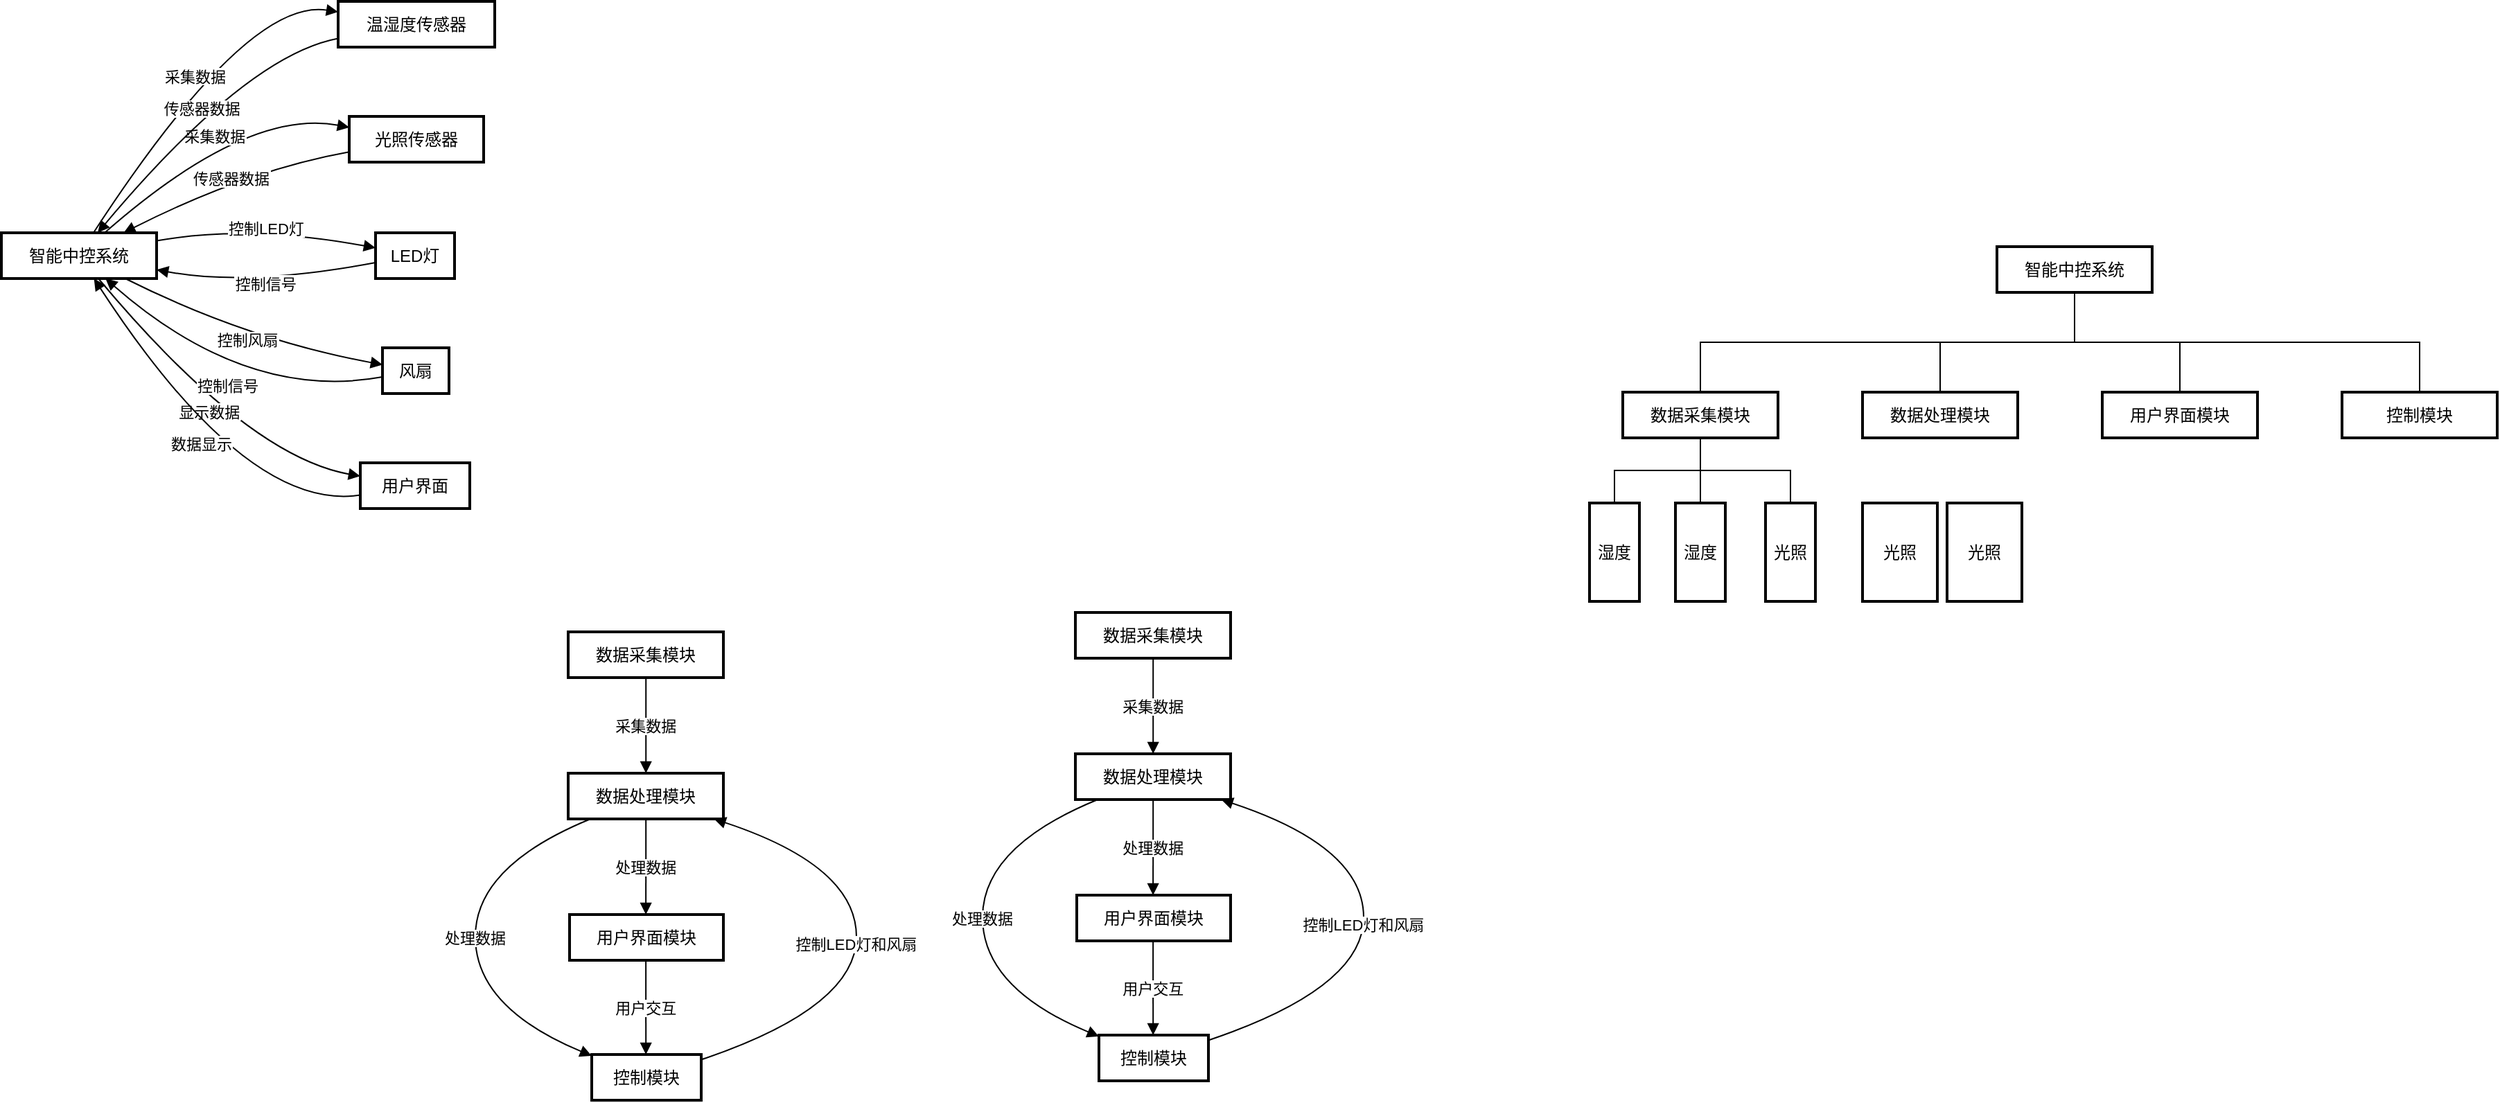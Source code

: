 <mxfile version="21.2.9" type="github">
  <diagram name="第 1 页" id="sPoewAN0UP_DKyfQgz5s">
    <mxGraphModel dx="875" dy="451" grid="0" gridSize="10" guides="1" tooltips="1" connect="1" arrows="1" fold="1" page="1" pageScale="1" pageWidth="413" pageHeight="291" math="0" shadow="0">
      <root>
        <mxCell id="0" />
        <mxCell id="1" parent="0" />
        <mxCell id="B56POfw25FeHeTBuyLM_-1" value="智能中控系统" style="whiteSpace=wrap;strokeWidth=2;" vertex="1" parent="1">
          <mxGeometry x="20" y="190" width="112" height="33" as="geometry" />
        </mxCell>
        <mxCell id="B56POfw25FeHeTBuyLM_-2" value="温湿度传感器" style="whiteSpace=wrap;strokeWidth=2;" vertex="1" parent="1">
          <mxGeometry x="263" y="23" width="113" height="33" as="geometry" />
        </mxCell>
        <mxCell id="B56POfw25FeHeTBuyLM_-3" value="光照传感器" style="whiteSpace=wrap;strokeWidth=2;" vertex="1" parent="1">
          <mxGeometry x="271" y="106" width="97" height="33" as="geometry" />
        </mxCell>
        <mxCell id="B56POfw25FeHeTBuyLM_-4" value="LED灯" style="whiteSpace=wrap;strokeWidth=2;" vertex="1" parent="1">
          <mxGeometry x="290" y="190" width="57" height="33" as="geometry" />
        </mxCell>
        <mxCell id="B56POfw25FeHeTBuyLM_-5" value="风扇" style="whiteSpace=wrap;strokeWidth=2;" vertex="1" parent="1">
          <mxGeometry x="295" y="273" width="48" height="33" as="geometry" />
        </mxCell>
        <mxCell id="B56POfw25FeHeTBuyLM_-6" value="用户界面" style="whiteSpace=wrap;strokeWidth=2;" vertex="1" parent="1">
          <mxGeometry x="279" y="356" width="79" height="33" as="geometry" />
        </mxCell>
        <mxCell id="B56POfw25FeHeTBuyLM_-7" value="采集数据" style="curved=1;startArrow=none;endArrow=block;exitX=0.596;exitY=-0.015;entryX=-0.004;entryY=0.228;rounded=0;" edge="1" parent="1" source="B56POfw25FeHeTBuyLM_-1" target="B56POfw25FeHeTBuyLM_-2">
          <mxGeometry relative="1" as="geometry">
            <Array as="points">
              <mxPoint x="197" y="20" />
            </Array>
          </mxGeometry>
        </mxCell>
        <mxCell id="B56POfw25FeHeTBuyLM_-8" value="采集数据" style="curved=1;startArrow=none;endArrow=block;exitX=0.67;exitY=-0.015;entryX=-0.004;entryY=0.238;rounded=0;" edge="1" parent="1" source="B56POfw25FeHeTBuyLM_-1" target="B56POfw25FeHeTBuyLM_-3">
          <mxGeometry relative="1" as="geometry">
            <Array as="points">
              <mxPoint x="197" y="100" />
            </Array>
          </mxGeometry>
        </mxCell>
        <mxCell id="B56POfw25FeHeTBuyLM_-9" value="控制LED灯" style="curved=1;startArrow=none;endArrow=block;exitX=0.998;exitY=0.177;entryX=0.003;entryY=0.33;rounded=0;" edge="1" parent="1" source="B56POfw25FeHeTBuyLM_-1" target="B56POfw25FeHeTBuyLM_-4">
          <mxGeometry relative="1" as="geometry">
            <Array as="points">
              <mxPoint x="197" y="184" />
            </Array>
          </mxGeometry>
        </mxCell>
        <mxCell id="B56POfw25FeHeTBuyLM_-10" value="控制风扇" style="curved=1;startArrow=none;endArrow=block;exitX=0.796;exitY=0.997;entryX=1.192e-7;entryY=0.369;rounded=0;" edge="1" parent="1" source="B56POfw25FeHeTBuyLM_-1" target="B56POfw25FeHeTBuyLM_-5">
          <mxGeometry relative="1" as="geometry">
            <Array as="points">
              <mxPoint x="197" y="267" />
            </Array>
          </mxGeometry>
        </mxCell>
        <mxCell id="B56POfw25FeHeTBuyLM_-11" value="显示数据" style="curved=1;startArrow=none;endArrow=block;exitX=0.624;exitY=0.997;entryX=0.005;entryY=0.294;rounded=0;" edge="1" parent="1" source="B56POfw25FeHeTBuyLM_-1" target="B56POfw25FeHeTBuyLM_-6">
          <mxGeometry relative="1" as="geometry">
            <Array as="points">
              <mxPoint x="197" y="351" />
            </Array>
          </mxGeometry>
        </mxCell>
        <mxCell id="B56POfw25FeHeTBuyLM_-12" value="传感器数据" style="curved=1;startArrow=none;endArrow=block;exitX=-0.004;exitY=0.812;entryX=0.624;entryY=-0.015;rounded=0;" edge="1" parent="1" source="B56POfw25FeHeTBuyLM_-2" target="B56POfw25FeHeTBuyLM_-1">
          <mxGeometry relative="1" as="geometry">
            <Array as="points">
              <mxPoint x="197" y="62" />
            </Array>
          </mxGeometry>
        </mxCell>
        <mxCell id="B56POfw25FeHeTBuyLM_-13" value="传感器数据" style="curved=1;startArrow=none;endArrow=block;exitX=-0.004;exitY=0.78;entryX=0.796;entryY=-0.015;rounded=0;" edge="1" parent="1" source="B56POfw25FeHeTBuyLM_-3" target="B56POfw25FeHeTBuyLM_-1">
          <mxGeometry relative="1" as="geometry">
            <Array as="points">
              <mxPoint x="197" y="145" />
            </Array>
          </mxGeometry>
        </mxCell>
        <mxCell id="B56POfw25FeHeTBuyLM_-14" value="数据显示" style="curved=1;startArrow=none;endArrow=block;exitX=0.005;exitY=0.704;entryX=0.596;entryY=0.997;rounded=0;" edge="1" parent="1" source="B56POfw25FeHeTBuyLM_-6" target="B56POfw25FeHeTBuyLM_-1">
          <mxGeometry relative="1" as="geometry">
            <Array as="points">
              <mxPoint x="197" y="392" />
            </Array>
          </mxGeometry>
        </mxCell>
        <mxCell id="B56POfw25FeHeTBuyLM_-15" value="控制信号" style="curved=1;startArrow=none;endArrow=block;exitX=0.003;exitY=0.652;entryX=0.998;entryY=0.805;rounded=0;" edge="1" parent="1" source="B56POfw25FeHeTBuyLM_-4" target="B56POfw25FeHeTBuyLM_-1">
          <mxGeometry relative="1" as="geometry">
            <Array as="points">
              <mxPoint x="197" y="229" />
            </Array>
          </mxGeometry>
        </mxCell>
        <mxCell id="B56POfw25FeHeTBuyLM_-16" value="控制信号" style="curved=1;startArrow=none;endArrow=block;exitX=1.192e-7;exitY=0.637;entryX=0.67;entryY=0.997;rounded=0;" edge="1" parent="1" source="B56POfw25FeHeTBuyLM_-5" target="B56POfw25FeHeTBuyLM_-1">
          <mxGeometry relative="1" as="geometry">
            <Array as="points">
              <mxPoint x="197" y="312" />
            </Array>
          </mxGeometry>
        </mxCell>
        <mxCell id="B56POfw25FeHeTBuyLM_-41" style="edgeStyle=orthogonalEdgeStyle;rounded=0;orthogonalLoop=1;jettySize=auto;html=1;endArrow=none;endFill=0;" edge="1" parent="1" source="B56POfw25FeHeTBuyLM_-17" target="B56POfw25FeHeTBuyLM_-37">
          <mxGeometry relative="1" as="geometry">
            <Array as="points">
              <mxPoint x="1516" y="269" />
              <mxPoint x="1246" y="269" />
            </Array>
          </mxGeometry>
        </mxCell>
        <mxCell id="B56POfw25FeHeTBuyLM_-42" style="edgeStyle=orthogonalEdgeStyle;rounded=0;orthogonalLoop=1;jettySize=auto;html=1;endArrow=none;endFill=0;" edge="1" parent="1" source="B56POfw25FeHeTBuyLM_-17" target="B56POfw25FeHeTBuyLM_-38">
          <mxGeometry relative="1" as="geometry" />
        </mxCell>
        <mxCell id="B56POfw25FeHeTBuyLM_-43" style="edgeStyle=orthogonalEdgeStyle;rounded=0;orthogonalLoop=1;jettySize=auto;html=1;endArrow=none;endFill=0;" edge="1" parent="1" source="B56POfw25FeHeTBuyLM_-17" target="B56POfw25FeHeTBuyLM_-39">
          <mxGeometry relative="1" as="geometry" />
        </mxCell>
        <mxCell id="B56POfw25FeHeTBuyLM_-44" style="edgeStyle=orthogonalEdgeStyle;rounded=0;orthogonalLoop=1;jettySize=auto;html=1;endArrow=none;endFill=0;" edge="1" parent="1" source="B56POfw25FeHeTBuyLM_-17" target="B56POfw25FeHeTBuyLM_-40">
          <mxGeometry relative="1" as="geometry">
            <Array as="points">
              <mxPoint x="1516" y="269" />
              <mxPoint x="1765" y="269" />
            </Array>
          </mxGeometry>
        </mxCell>
        <mxCell id="B56POfw25FeHeTBuyLM_-17" value="智能中控系统" style="whiteSpace=wrap;strokeWidth=2;" vertex="1" parent="1">
          <mxGeometry x="1460" y="200" width="112" height="33" as="geometry" />
        </mxCell>
        <mxCell id="B56POfw25FeHeTBuyLM_-19" value="数据采集模块" style="whiteSpace=wrap;strokeWidth=2;" vertex="1" parent="1">
          <mxGeometry x="429" y="478" width="112" height="33" as="geometry" />
        </mxCell>
        <mxCell id="B56POfw25FeHeTBuyLM_-20" value="数据处理模块" style="whiteSpace=wrap;strokeWidth=2;" vertex="1" parent="1">
          <mxGeometry x="429" y="580" width="112" height="33" as="geometry" />
        </mxCell>
        <mxCell id="B56POfw25FeHeTBuyLM_-21" value="用户界面模块" style="whiteSpace=wrap;strokeWidth=2;" vertex="1" parent="1">
          <mxGeometry x="430" y="682" width="111" height="33" as="geometry" />
        </mxCell>
        <mxCell id="B56POfw25FeHeTBuyLM_-22" value="控制模块" style="whiteSpace=wrap;strokeWidth=2;" vertex="1" parent="1">
          <mxGeometry x="446" y="783" width="79" height="33" as="geometry" />
        </mxCell>
        <mxCell id="B56POfw25FeHeTBuyLM_-23" value="采集数据" style="curved=1;startArrow=none;endArrow=block;exitX=0.501;exitY=1.012;entryX=0.501;entryY=-0.006;rounded=0;" edge="1" parent="1" source="B56POfw25FeHeTBuyLM_-19" target="B56POfw25FeHeTBuyLM_-20">
          <mxGeometry relative="1" as="geometry">
            <Array as="points" />
          </mxGeometry>
        </mxCell>
        <mxCell id="B56POfw25FeHeTBuyLM_-24" value="处理数据" style="curved=1;startArrow=none;endArrow=block;exitX=0.501;exitY=1.006;entryX=0.496;entryY=-0.012;rounded=0;" edge="1" parent="1" source="B56POfw25FeHeTBuyLM_-20" target="B56POfw25FeHeTBuyLM_-21">
          <mxGeometry relative="1" as="geometry">
            <Array as="points" />
          </mxGeometry>
        </mxCell>
        <mxCell id="B56POfw25FeHeTBuyLM_-25" value="处理数据" style="curved=1;startArrow=none;endArrow=block;exitX=0.14;exitY=1.006;entryX=-0.005;entryY=0.024;rounded=0;" edge="1" parent="1" source="B56POfw25FeHeTBuyLM_-20" target="B56POfw25FeHeTBuyLM_-22">
          <mxGeometry relative="1" as="geometry">
            <Array as="points">
              <mxPoint x="362" y="647" />
              <mxPoint x="362" y="749" />
            </Array>
          </mxGeometry>
        </mxCell>
        <mxCell id="B56POfw25FeHeTBuyLM_-26" value="用户交互" style="curved=1;startArrow=none;endArrow=block;exitX=0.496;exitY=1.0;entryX=0.495;entryY=0.012;rounded=0;" edge="1" parent="1" source="B56POfw25FeHeTBuyLM_-21" target="B56POfw25FeHeTBuyLM_-22">
          <mxGeometry relative="1" as="geometry">
            <Array as="points" />
          </mxGeometry>
        </mxCell>
        <mxCell id="B56POfw25FeHeTBuyLM_-27" value="控制LED灯和风扇" style="curved=1;startArrow=none;endArrow=block;exitX=0.995;exitY=0.117;entryX=0.945;entryY=1.006;rounded=0;" edge="1" parent="1" source="B56POfw25FeHeTBuyLM_-22" target="B56POfw25FeHeTBuyLM_-20">
          <mxGeometry relative="1" as="geometry">
            <Array as="points">
              <mxPoint x="637" y="749" />
              <mxPoint x="637" y="647" />
            </Array>
          </mxGeometry>
        </mxCell>
        <mxCell id="B56POfw25FeHeTBuyLM_-28" value="数据采集模块" style="whiteSpace=wrap;strokeWidth=2;" vertex="1" parent="1">
          <mxGeometry x="795" y="464" width="112" height="33" as="geometry" />
        </mxCell>
        <mxCell id="B56POfw25FeHeTBuyLM_-29" value="数据处理模块" style="whiteSpace=wrap;strokeWidth=2;" vertex="1" parent="1">
          <mxGeometry x="795" y="566" width="112" height="33" as="geometry" />
        </mxCell>
        <mxCell id="B56POfw25FeHeTBuyLM_-30" value="用户界面模块" style="whiteSpace=wrap;strokeWidth=2;" vertex="1" parent="1">
          <mxGeometry x="796" y="668" width="111" height="33" as="geometry" />
        </mxCell>
        <mxCell id="B56POfw25FeHeTBuyLM_-31" value="控制模块" style="whiteSpace=wrap;strokeWidth=2;" vertex="1" parent="1">
          <mxGeometry x="812" y="769" width="79" height="33" as="geometry" />
        </mxCell>
        <mxCell id="B56POfw25FeHeTBuyLM_-32" value="采集数据" style="curved=1;startArrow=none;endArrow=block;exitX=0.501;exitY=1.012;entryX=0.501;entryY=-0.006;rounded=0;" edge="1" parent="1" source="B56POfw25FeHeTBuyLM_-28" target="B56POfw25FeHeTBuyLM_-29">
          <mxGeometry relative="1" as="geometry">
            <Array as="points" />
          </mxGeometry>
        </mxCell>
        <mxCell id="B56POfw25FeHeTBuyLM_-33" value="处理数据" style="curved=1;startArrow=none;endArrow=block;exitX=0.501;exitY=1.006;entryX=0.496;entryY=-0.012;rounded=0;" edge="1" parent="1" source="B56POfw25FeHeTBuyLM_-29" target="B56POfw25FeHeTBuyLM_-30">
          <mxGeometry relative="1" as="geometry">
            <Array as="points" />
          </mxGeometry>
        </mxCell>
        <mxCell id="B56POfw25FeHeTBuyLM_-34" value="处理数据" style="curved=1;startArrow=none;endArrow=block;exitX=0.14;exitY=1.006;entryX=-0.005;entryY=0.024;rounded=0;" edge="1" parent="1" source="B56POfw25FeHeTBuyLM_-29" target="B56POfw25FeHeTBuyLM_-31">
          <mxGeometry relative="1" as="geometry">
            <Array as="points">
              <mxPoint x="728" y="633" />
              <mxPoint x="728" y="735" />
            </Array>
          </mxGeometry>
        </mxCell>
        <mxCell id="B56POfw25FeHeTBuyLM_-35" value="用户交互" style="curved=1;startArrow=none;endArrow=block;exitX=0.496;exitY=1.0;entryX=0.495;entryY=0.012;rounded=0;" edge="1" parent="1" source="B56POfw25FeHeTBuyLM_-30" target="B56POfw25FeHeTBuyLM_-31">
          <mxGeometry relative="1" as="geometry">
            <Array as="points" />
          </mxGeometry>
        </mxCell>
        <mxCell id="B56POfw25FeHeTBuyLM_-36" value="控制LED灯和风扇" style="curved=1;startArrow=none;endArrow=block;exitX=0.995;exitY=0.117;entryX=0.945;entryY=1.006;rounded=0;" edge="1" parent="1" source="B56POfw25FeHeTBuyLM_-31" target="B56POfw25FeHeTBuyLM_-29">
          <mxGeometry relative="1" as="geometry">
            <Array as="points">
              <mxPoint x="1003" y="735" />
              <mxPoint x="1003" y="633" />
            </Array>
          </mxGeometry>
        </mxCell>
        <mxCell id="B56POfw25FeHeTBuyLM_-48" style="edgeStyle=orthogonalEdgeStyle;rounded=0;orthogonalLoop=1;jettySize=auto;html=1;entryX=0.5;entryY=0;entryDx=0;entryDy=0;endArrow=none;endFill=0;" edge="1" parent="1" source="B56POfw25FeHeTBuyLM_-37" target="B56POfw25FeHeTBuyLM_-53">
          <mxGeometry relative="1" as="geometry">
            <mxPoint x="1178" y="385" as="targetPoint" />
          </mxGeometry>
        </mxCell>
        <mxCell id="B56POfw25FeHeTBuyLM_-49" style="edgeStyle=orthogonalEdgeStyle;rounded=0;orthogonalLoop=1;jettySize=auto;html=1;entryX=0.5;entryY=0;entryDx=0;entryDy=0;endArrow=none;endFill=0;" edge="1" parent="1" source="B56POfw25FeHeTBuyLM_-37" target="B56POfw25FeHeTBuyLM_-46">
          <mxGeometry relative="1" as="geometry" />
        </mxCell>
        <mxCell id="B56POfw25FeHeTBuyLM_-50" style="edgeStyle=orthogonalEdgeStyle;rounded=0;orthogonalLoop=1;jettySize=auto;html=1;endArrow=none;endFill=0;entryX=0.5;entryY=0;entryDx=0;entryDy=0;" edge="1" parent="1" source="B56POfw25FeHeTBuyLM_-37" target="B56POfw25FeHeTBuyLM_-54">
          <mxGeometry relative="1" as="geometry">
            <mxPoint x="1312" y="385" as="targetPoint" />
          </mxGeometry>
        </mxCell>
        <mxCell id="B56POfw25FeHeTBuyLM_-37" value="数据采集模块" style="whiteSpace=wrap;strokeWidth=2;" vertex="1" parent="1">
          <mxGeometry x="1190" y="305" width="112" height="33" as="geometry" />
        </mxCell>
        <mxCell id="B56POfw25FeHeTBuyLM_-38" value="数据处理模块" style="whiteSpace=wrap;strokeWidth=2;" vertex="1" parent="1">
          <mxGeometry x="1363" y="305" width="112" height="33" as="geometry" />
        </mxCell>
        <mxCell id="B56POfw25FeHeTBuyLM_-39" value="用户界面模块" style="whiteSpace=wrap;strokeWidth=2;" vertex="1" parent="1">
          <mxGeometry x="1536" y="305" width="112" height="33" as="geometry" />
        </mxCell>
        <mxCell id="B56POfw25FeHeTBuyLM_-40" value="控制模块" style="whiteSpace=wrap;strokeWidth=2;" vertex="1" parent="1">
          <mxGeometry x="1709" y="305" width="112" height="33" as="geometry" />
        </mxCell>
        <mxCell id="B56POfw25FeHeTBuyLM_-46" value="湿度" style="whiteSpace=wrap;strokeWidth=2;" vertex="1" parent="1">
          <mxGeometry x="1228" y="385" width="36" height="71" as="geometry" />
        </mxCell>
        <mxCell id="B56POfw25FeHeTBuyLM_-51" value="光照" style="whiteSpace=wrap;strokeWidth=2;" vertex="1" parent="1">
          <mxGeometry x="1363" y="385" width="54" height="71" as="geometry" />
        </mxCell>
        <mxCell id="B56POfw25FeHeTBuyLM_-52" value="光照" style="whiteSpace=wrap;strokeWidth=2;" vertex="1" parent="1">
          <mxGeometry x="1424" y="385" width="54" height="71" as="geometry" />
        </mxCell>
        <mxCell id="B56POfw25FeHeTBuyLM_-53" value="湿度" style="whiteSpace=wrap;strokeWidth=2;" vertex="1" parent="1">
          <mxGeometry x="1166" y="385" width="36" height="71" as="geometry" />
        </mxCell>
        <mxCell id="B56POfw25FeHeTBuyLM_-54" value="光照" style="whiteSpace=wrap;strokeWidth=2;" vertex="1" parent="1">
          <mxGeometry x="1293" y="385" width="36" height="71" as="geometry" />
        </mxCell>
      </root>
    </mxGraphModel>
  </diagram>
</mxfile>
